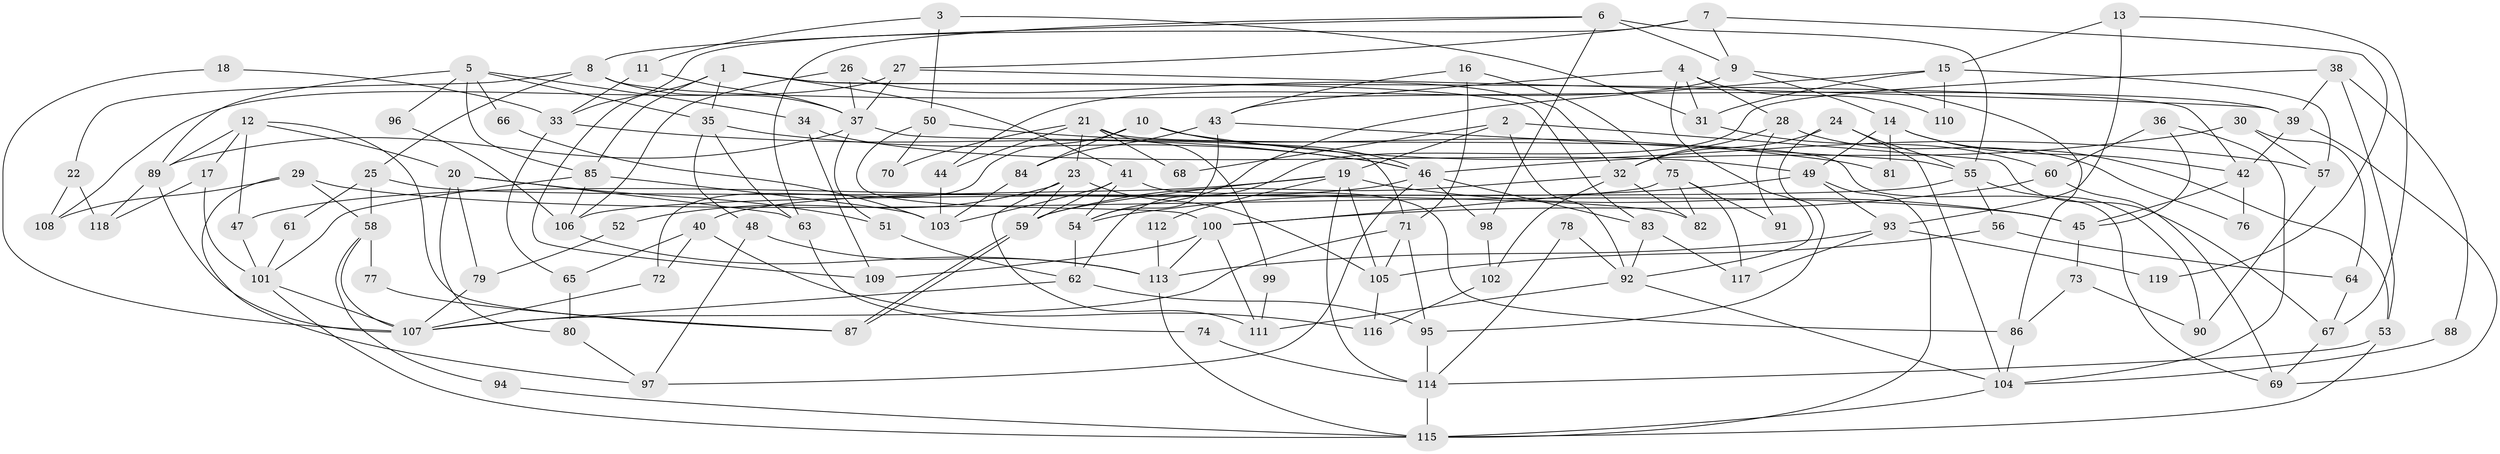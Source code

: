 // Generated by graph-tools (version 1.1) at 2025/48/03/09/25 04:48:54]
// undirected, 119 vertices, 238 edges
graph export_dot {
graph [start="1"]
  node [color=gray90,style=filled];
  1;
  2;
  3;
  4;
  5;
  6;
  7;
  8;
  9;
  10;
  11;
  12;
  13;
  14;
  15;
  16;
  17;
  18;
  19;
  20;
  21;
  22;
  23;
  24;
  25;
  26;
  27;
  28;
  29;
  30;
  31;
  32;
  33;
  34;
  35;
  36;
  37;
  38;
  39;
  40;
  41;
  42;
  43;
  44;
  45;
  46;
  47;
  48;
  49;
  50;
  51;
  52;
  53;
  54;
  55;
  56;
  57;
  58;
  59;
  60;
  61;
  62;
  63;
  64;
  65;
  66;
  67;
  68;
  69;
  70;
  71;
  72;
  73;
  74;
  75;
  76;
  77;
  78;
  79;
  80;
  81;
  82;
  83;
  84;
  85;
  86;
  87;
  88;
  89;
  90;
  91;
  92;
  93;
  94;
  95;
  96;
  97;
  98;
  99;
  100;
  101;
  102;
  103;
  104;
  105;
  106;
  107;
  108;
  109;
  110;
  111;
  112;
  113;
  114;
  115;
  116;
  117;
  118;
  119;
  1 -- 85;
  1 -- 41;
  1 -- 35;
  1 -- 42;
  1 -- 83;
  1 -- 109;
  2 -- 92;
  2 -- 19;
  2 -- 67;
  2 -- 68;
  3 -- 31;
  3 -- 11;
  3 -- 50;
  4 -- 43;
  4 -- 92;
  4 -- 28;
  4 -- 31;
  4 -- 110;
  5 -- 34;
  5 -- 89;
  5 -- 35;
  5 -- 66;
  5 -- 85;
  5 -- 96;
  6 -- 55;
  6 -- 8;
  6 -- 9;
  6 -- 63;
  6 -- 98;
  7 -- 27;
  7 -- 9;
  7 -- 33;
  7 -- 119;
  8 -- 37;
  8 -- 22;
  8 -- 25;
  8 -- 39;
  9 -- 86;
  9 -- 14;
  9 -- 44;
  10 -- 46;
  10 -- 84;
  10 -- 57;
  10 -- 72;
  11 -- 33;
  11 -- 37;
  12 -- 20;
  12 -- 47;
  12 -- 17;
  12 -- 87;
  12 -- 89;
  13 -- 67;
  13 -- 15;
  13 -- 93;
  14 -- 53;
  14 -- 42;
  14 -- 49;
  14 -- 81;
  15 -- 54;
  15 -- 31;
  15 -- 57;
  15 -- 110;
  16 -- 43;
  16 -- 71;
  16 -- 75;
  17 -- 101;
  17 -- 118;
  18 -- 33;
  18 -- 107;
  19 -- 59;
  19 -- 40;
  19 -- 45;
  19 -- 105;
  19 -- 112;
  19 -- 114;
  20 -- 51;
  20 -- 63;
  20 -- 79;
  20 -- 80;
  21 -- 69;
  21 -- 23;
  21 -- 44;
  21 -- 68;
  21 -- 70;
  21 -- 99;
  22 -- 108;
  22 -- 118;
  23 -- 59;
  23 -- 105;
  23 -- 52;
  23 -- 111;
  24 -- 32;
  24 -- 104;
  24 -- 55;
  24 -- 95;
  25 -- 58;
  25 -- 61;
  25 -- 82;
  26 -- 32;
  26 -- 106;
  26 -- 37;
  27 -- 37;
  27 -- 39;
  27 -- 108;
  28 -- 32;
  28 -- 76;
  28 -- 91;
  29 -- 97;
  29 -- 45;
  29 -- 58;
  29 -- 108;
  30 -- 46;
  30 -- 57;
  30 -- 64;
  31 -- 60;
  32 -- 59;
  32 -- 82;
  32 -- 102;
  33 -- 46;
  33 -- 65;
  34 -- 49;
  34 -- 109;
  35 -- 46;
  35 -- 48;
  35 -- 63;
  36 -- 45;
  36 -- 104;
  36 -- 60;
  37 -- 89;
  37 -- 51;
  37 -- 71;
  38 -- 39;
  38 -- 53;
  38 -- 62;
  38 -- 88;
  39 -- 42;
  39 -- 69;
  40 -- 116;
  40 -- 72;
  40 -- 65;
  41 -- 103;
  41 -- 54;
  41 -- 59;
  41 -- 86;
  42 -- 45;
  42 -- 76;
  43 -- 55;
  43 -- 54;
  43 -- 84;
  44 -- 103;
  45 -- 73;
  46 -- 83;
  46 -- 47;
  46 -- 97;
  46 -- 98;
  47 -- 101;
  48 -- 97;
  48 -- 113;
  49 -- 93;
  49 -- 54;
  49 -- 115;
  50 -- 100;
  50 -- 70;
  50 -- 81;
  51 -- 62;
  52 -- 79;
  53 -- 115;
  53 -- 114;
  54 -- 62;
  55 -- 90;
  55 -- 56;
  55 -- 106;
  56 -- 105;
  56 -- 64;
  57 -- 90;
  58 -- 107;
  58 -- 77;
  58 -- 94;
  59 -- 87;
  59 -- 87;
  60 -- 69;
  60 -- 100;
  61 -- 101;
  62 -- 107;
  62 -- 95;
  63 -- 74;
  64 -- 67;
  65 -- 80;
  66 -- 103;
  67 -- 69;
  71 -- 95;
  71 -- 105;
  71 -- 107;
  72 -- 107;
  73 -- 86;
  73 -- 90;
  74 -- 114;
  75 -- 100;
  75 -- 82;
  75 -- 91;
  75 -- 117;
  77 -- 87;
  78 -- 92;
  78 -- 114;
  79 -- 107;
  80 -- 97;
  83 -- 117;
  83 -- 92;
  84 -- 103;
  85 -- 106;
  85 -- 101;
  85 -- 103;
  86 -- 104;
  88 -- 104;
  89 -- 107;
  89 -- 118;
  92 -- 111;
  92 -- 104;
  93 -- 113;
  93 -- 117;
  93 -- 119;
  94 -- 115;
  95 -- 114;
  96 -- 106;
  98 -- 102;
  99 -- 111;
  100 -- 113;
  100 -- 109;
  100 -- 111;
  101 -- 115;
  101 -- 107;
  102 -- 116;
  104 -- 115;
  105 -- 116;
  106 -- 113;
  112 -- 113;
  113 -- 115;
  114 -- 115;
}
